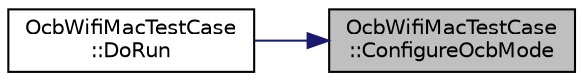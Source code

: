digraph "OcbWifiMacTestCase::ConfigureOcbMode"
{
 // LATEX_PDF_SIZE
  edge [fontname="Helvetica",fontsize="10",labelfontname="Helvetica",labelfontsize="10"];
  node [fontname="Helvetica",fontsize="10",shape=record];
  rankdir="RL";
  Node1 [label="OcbWifiMacTestCase\l::ConfigureOcbMode",height=0.2,width=0.4,color="black", fillcolor="grey75", style="filled", fontcolor="black",tooltip="Configure OCB mode function."];
  Node1 -> Node2 [dir="back",color="midnightblue",fontsize="10",style="solid",fontname="Helvetica"];
  Node2 [label="OcbWifiMacTestCase\l::DoRun",height=0.2,width=0.4,color="black", fillcolor="white", style="filled",URL="$class_ocb_wifi_mac_test_case.html#a730877f90008a4a4e7fd547f964f0f08",tooltip="static-node:0 <-— mobile-node:1"];
}
